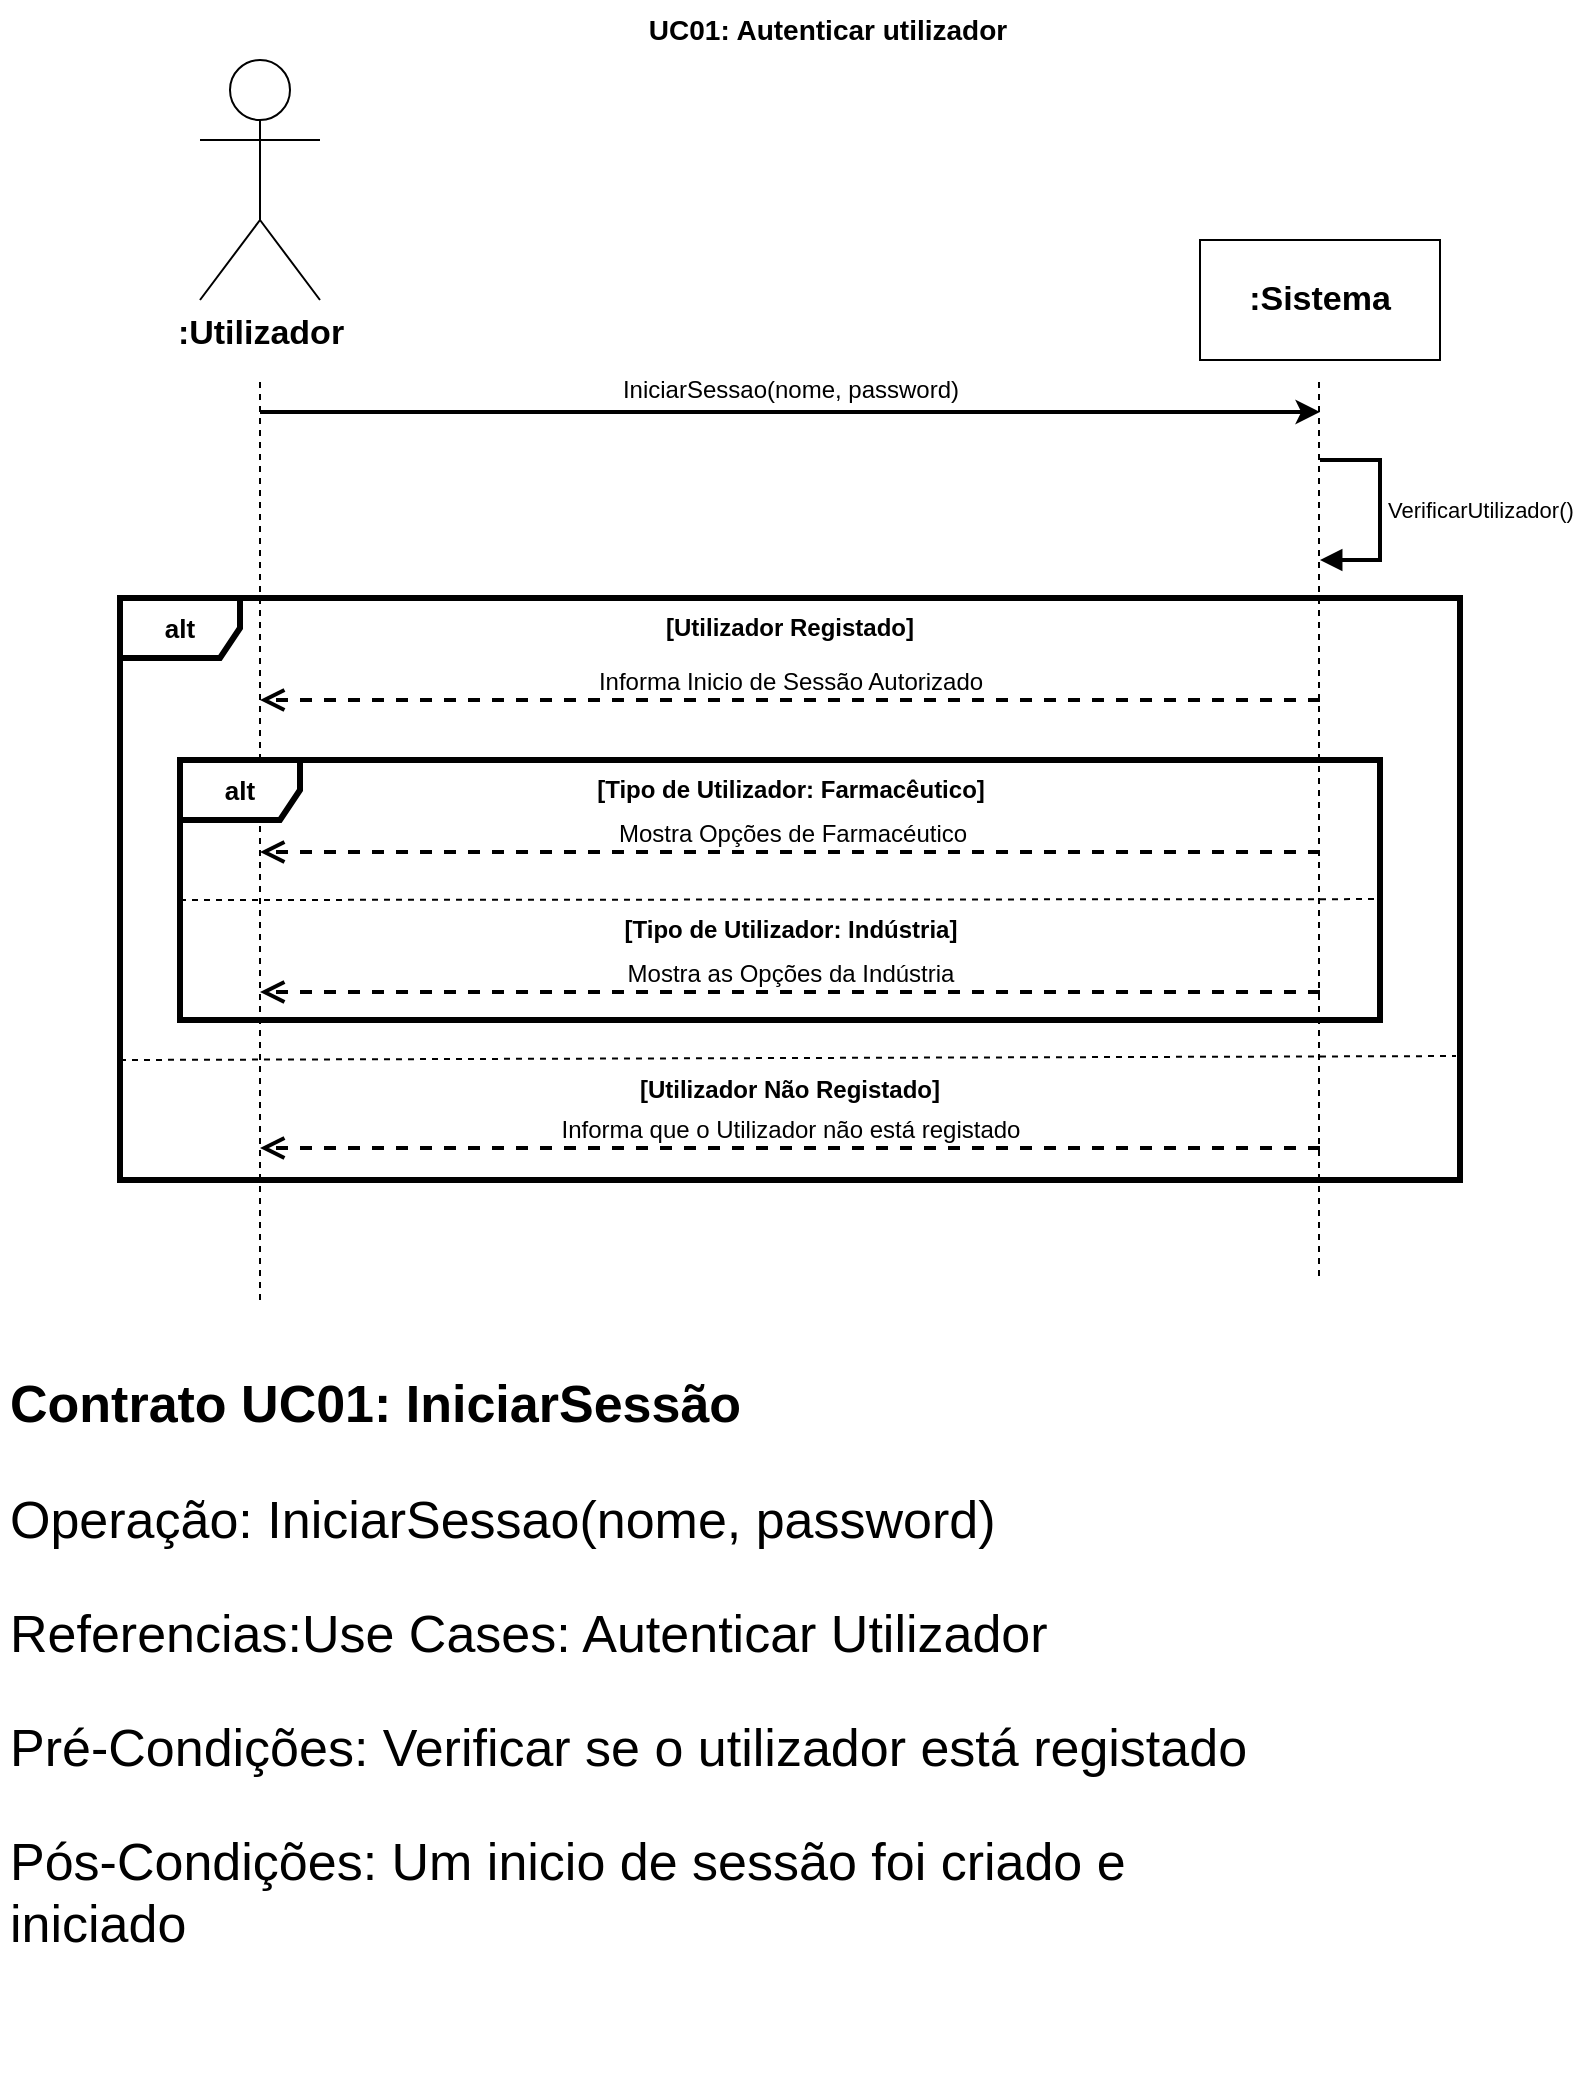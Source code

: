<mxfile version="22.1.3" type="device">
  <diagram name="Page-1" id="VgRbVBYqb3lO9fXJKQTR">
    <mxGraphModel dx="1378" dy="804" grid="1" gridSize="10" guides="1" tooltips="1" connect="1" arrows="1" fold="1" page="1" pageScale="1" pageWidth="827" pageHeight="1169" math="0" shadow="0">
      <root>
        <mxCell id="0" />
        <mxCell id="1" parent="0" />
        <mxCell id="p1OhsZ13mylWOnWi1Tzi-1" value="UC01: Autenticar utilizador" style="text;html=1;strokeColor=none;fillColor=none;align=center;verticalAlign=middle;whiteSpace=wrap;rounded=0;fontStyle=1;fontSize=14;" parent="1" vertex="1">
          <mxGeometry x="319" y="10" width="190" height="30" as="geometry" />
        </mxCell>
        <mxCell id="p1OhsZ13mylWOnWi1Tzi-2" value=":Utilizador" style="shape=umlActor;verticalLabelPosition=bottom;verticalAlign=top;html=1;outlineConnect=0;fontStyle=1;fontSize=17;" parent="1" vertex="1">
          <mxGeometry x="100" y="40" width="60" height="120" as="geometry" />
        </mxCell>
        <mxCell id="p1OhsZ13mylWOnWi1Tzi-3" value=":Sistema" style="rounded=0;whiteSpace=wrap;html=1;fontStyle=1;fontSize=17;" parent="1" vertex="1">
          <mxGeometry x="600" y="130" width="120" height="60" as="geometry" />
        </mxCell>
        <mxCell id="p1OhsZ13mylWOnWi1Tzi-4" value="" style="endArrow=none;dashed=1;html=1;rounded=0;fontStyle=1;fontSize=16;strokeWidth=1;" parent="1" edge="1">
          <mxGeometry width="50" height="50" relative="1" as="geometry">
            <mxPoint x="130" y="201" as="sourcePoint" />
            <mxPoint x="130" y="661" as="targetPoint" />
          </mxGeometry>
        </mxCell>
        <mxCell id="p1OhsZ13mylWOnWi1Tzi-5" value="" style="endArrow=none;dashed=1;html=1;rounded=0;fontStyle=1;fontSize=16;strokeWidth=1;" parent="1" edge="1">
          <mxGeometry width="50" height="50" relative="1" as="geometry">
            <mxPoint x="659.5" y="201" as="sourcePoint" />
            <mxPoint x="659.5" y="651" as="targetPoint" />
          </mxGeometry>
        </mxCell>
        <mxCell id="p1OhsZ13mylWOnWi1Tzi-6" value="" style="endArrow=classic;html=1;rounded=0;strokeWidth=2;" parent="1" edge="1">
          <mxGeometry width="50" height="50" relative="1" as="geometry">
            <mxPoint x="130" y="216" as="sourcePoint" />
            <mxPoint x="660" y="216" as="targetPoint" />
          </mxGeometry>
        </mxCell>
        <mxCell id="p1OhsZ13mylWOnWi1Tzi-7" value="IniciarSessao(nome, password)" style="text;html=1;strokeColor=none;fillColor=none;align=center;verticalAlign=middle;whiteSpace=wrap;rounded=0;fontStyle=0" parent="1" vertex="1">
          <mxGeometry x="302.5" y="190" width="185" height="30" as="geometry" />
        </mxCell>
        <mxCell id="p1OhsZ13mylWOnWi1Tzi-16" value="VerificarUtilizador()" style="html=1;align=left;spacingLeft=2;endArrow=block;rounded=0;edgeStyle=orthogonalEdgeStyle;curved=0;rounded=0;strokeWidth=2;" parent="1" edge="1">
          <mxGeometry relative="1" as="geometry">
            <mxPoint x="660" y="240" as="sourcePoint" />
            <Array as="points">
              <mxPoint x="690" y="240" />
              <mxPoint x="690" y="290" />
              <mxPoint x="665" y="290" />
            </Array>
            <mxPoint x="660" y="290" as="targetPoint" />
          </mxGeometry>
        </mxCell>
        <mxCell id="p1OhsZ13mylWOnWi1Tzi-17" value="alt" style="shape=umlFrame;whiteSpace=wrap;html=1;pointerEvents=0;strokeWidth=3;fontStyle=1;fontSize=13;" parent="1" vertex="1">
          <mxGeometry x="60" y="309" width="670" height="291" as="geometry" />
        </mxCell>
        <mxCell id="p1OhsZ13mylWOnWi1Tzi-19" value="[Utilizador Registado]" style="text;html=1;strokeColor=none;fillColor=none;align=center;verticalAlign=middle;whiteSpace=wrap;rounded=0;fontStyle=1" parent="1" vertex="1">
          <mxGeometry x="332" y="309" width="126" height="30" as="geometry" />
        </mxCell>
        <mxCell id="p1OhsZ13mylWOnWi1Tzi-21" value="alt" style="shape=umlFrame;whiteSpace=wrap;html=1;pointerEvents=0;strokeWidth=3;fontStyle=1;fontSize=13;" parent="1" vertex="1">
          <mxGeometry x="90" y="390" width="600" height="130" as="geometry" />
        </mxCell>
        <mxCell id="p1OhsZ13mylWOnWi1Tzi-22" value="[Tipo de Utilizador: Farmacêutico]" style="text;html=1;strokeColor=none;fillColor=none;align=center;verticalAlign=middle;whiteSpace=wrap;rounded=0;fontStyle=1" parent="1" vertex="1">
          <mxGeometry x="288.5" y="390" width="213" height="30" as="geometry" />
        </mxCell>
        <mxCell id="p1OhsZ13mylWOnWi1Tzi-26" value="Informa Inicio de Sessão Autorizado" style="html=1;verticalAlign=bottom;endArrow=open;dashed=1;endSize=8;curved=0;rounded=0;exitX=0;exitY=1;exitDx=0;exitDy=-5;fontStyle=0;strokeWidth=2;fontSize=12;" parent="1" edge="1">
          <mxGeometry relative="1" as="geometry">
            <mxPoint x="130" y="360" as="targetPoint" />
            <mxPoint x="660" y="360" as="sourcePoint" />
            <mxPoint as="offset" />
          </mxGeometry>
        </mxCell>
        <mxCell id="p1OhsZ13mylWOnWi1Tzi-27" value="Mostra Opções de Farmacéutico" style="html=1;verticalAlign=bottom;endArrow=open;dashed=1;endSize=8;curved=0;rounded=0;fontStyle=0;strokeWidth=2;fontSize=12;" parent="1" edge="1">
          <mxGeometry x="-0.001" relative="1" as="geometry">
            <mxPoint x="130" y="436" as="targetPoint" />
            <mxPoint x="660" y="436" as="sourcePoint" />
            <mxPoint as="offset" />
          </mxGeometry>
        </mxCell>
        <mxCell id="p1OhsZ13mylWOnWi1Tzi-30" value="" style="endArrow=none;dashed=1;html=1;rounded=0;entryX=1.002;entryY=0.535;entryDx=0;entryDy=0;entryPerimeter=0;" parent="1" target="p1OhsZ13mylWOnWi1Tzi-21" edge="1">
          <mxGeometry width="50" height="50" relative="1" as="geometry">
            <mxPoint x="90" y="460" as="sourcePoint" />
            <mxPoint x="660" y="460" as="targetPoint" />
          </mxGeometry>
        </mxCell>
        <mxCell id="p1OhsZ13mylWOnWi1Tzi-31" value="[Tipo de Utilizador: Indústria]" style="text;html=1;strokeColor=none;fillColor=none;align=center;verticalAlign=middle;whiteSpace=wrap;rounded=0;fontStyle=1" parent="1" vertex="1">
          <mxGeometry x="288.5" y="460" width="213" height="30" as="geometry" />
        </mxCell>
        <mxCell id="p1OhsZ13mylWOnWi1Tzi-32" value="Mostra as Opções da Indústria" style="html=1;verticalAlign=bottom;endArrow=open;dashed=1;endSize=8;curved=0;rounded=0;fontStyle=0;strokeWidth=2;fontSize=12;" parent="1" edge="1">
          <mxGeometry relative="1" as="geometry">
            <mxPoint x="130" y="506" as="targetPoint" />
            <mxPoint x="660" y="506" as="sourcePoint" />
            <mxPoint as="offset" />
          </mxGeometry>
        </mxCell>
        <mxCell id="p1OhsZ13mylWOnWi1Tzi-33" value="" style="endArrow=none;dashed=1;html=1;rounded=0;entryX=0.997;entryY=0.787;entryDx=0;entryDy=0;entryPerimeter=0;" parent="1" target="p1OhsZ13mylWOnWi1Tzi-17" edge="1">
          <mxGeometry width="50" height="50" relative="1" as="geometry">
            <mxPoint x="60" y="540" as="sourcePoint" />
            <mxPoint x="661" y="540" as="targetPoint" />
          </mxGeometry>
        </mxCell>
        <mxCell id="p1OhsZ13mylWOnWi1Tzi-34" value="[Utilizador Não Registado]" style="text;html=1;strokeColor=none;fillColor=none;align=center;verticalAlign=middle;whiteSpace=wrap;rounded=0;fontStyle=1" parent="1" vertex="1">
          <mxGeometry x="311" y="540" width="168" height="30" as="geometry" />
        </mxCell>
        <mxCell id="p1OhsZ13mylWOnWi1Tzi-35" value="Informa que o Utilizador não está registado" style="html=1;verticalAlign=bottom;endArrow=open;dashed=1;endSize=8;curved=0;rounded=0;exitX=0;exitY=1;exitDx=0;exitDy=-5;fontStyle=0;strokeWidth=2;fontSize=12;" parent="1" edge="1">
          <mxGeometry relative="1" as="geometry">
            <mxPoint x="130" y="584" as="targetPoint" />
            <mxPoint x="660" y="584" as="sourcePoint" />
            <mxPoint as="offset" />
          </mxGeometry>
        </mxCell>
        <mxCell id="jqcsuom1HDFH8GSI37-H-1" value="&lt;h1 style=&quot;font-size: 26px;&quot;&gt;&lt;font style=&quot;font-size: 26px;&quot;&gt;Contrato UC01: IniciarSessão&lt;/font&gt;&lt;/h1&gt;&lt;p style=&quot;font-size: 26px;&quot;&gt;Operação: IniciarSessao(nome, password)&lt;/p&gt;&lt;p style=&quot;font-size: 26px;&quot;&gt;Referencias:Use Cases: Autenticar Utilizador&lt;/p&gt;&lt;p style=&quot;font-size: 26px;&quot;&gt;Pré-Condições: Verificar se o utilizador está registado&lt;/p&gt;&lt;p style=&quot;font-size: 26px;&quot;&gt;Pós-Condições: Um inicio de sessão foi criado e iniciado&lt;/p&gt;&lt;p style=&quot;font-size: 26px;&quot;&gt;&lt;br&gt;&lt;/p&gt;&lt;p style=&quot;font-size: 26px;&quot;&gt;&lt;span style=&quot;white-space: pre;&quot;&gt;&#x9;&lt;span style=&quot;white-space: pre;&quot;&gt;&#x9;&lt;/span&gt;&lt;span style=&quot;white-space: pre;&quot;&gt;&#x9;&lt;/span&gt; &lt;/span&gt;&amp;nbsp;&amp;nbsp;&lt;br&gt;&lt;/p&gt;&lt;p style=&quot;font-size: 26px;&quot;&gt;&lt;br&gt;&lt;/p&gt;" style="text;html=1;strokeColor=none;fillColor=none;spacing=5;spacingTop=-20;whiteSpace=wrap;overflow=hidden;rounded=0;" vertex="1" parent="1">
          <mxGeometry y="690" width="650" height="360" as="geometry" />
        </mxCell>
      </root>
    </mxGraphModel>
  </diagram>
</mxfile>
